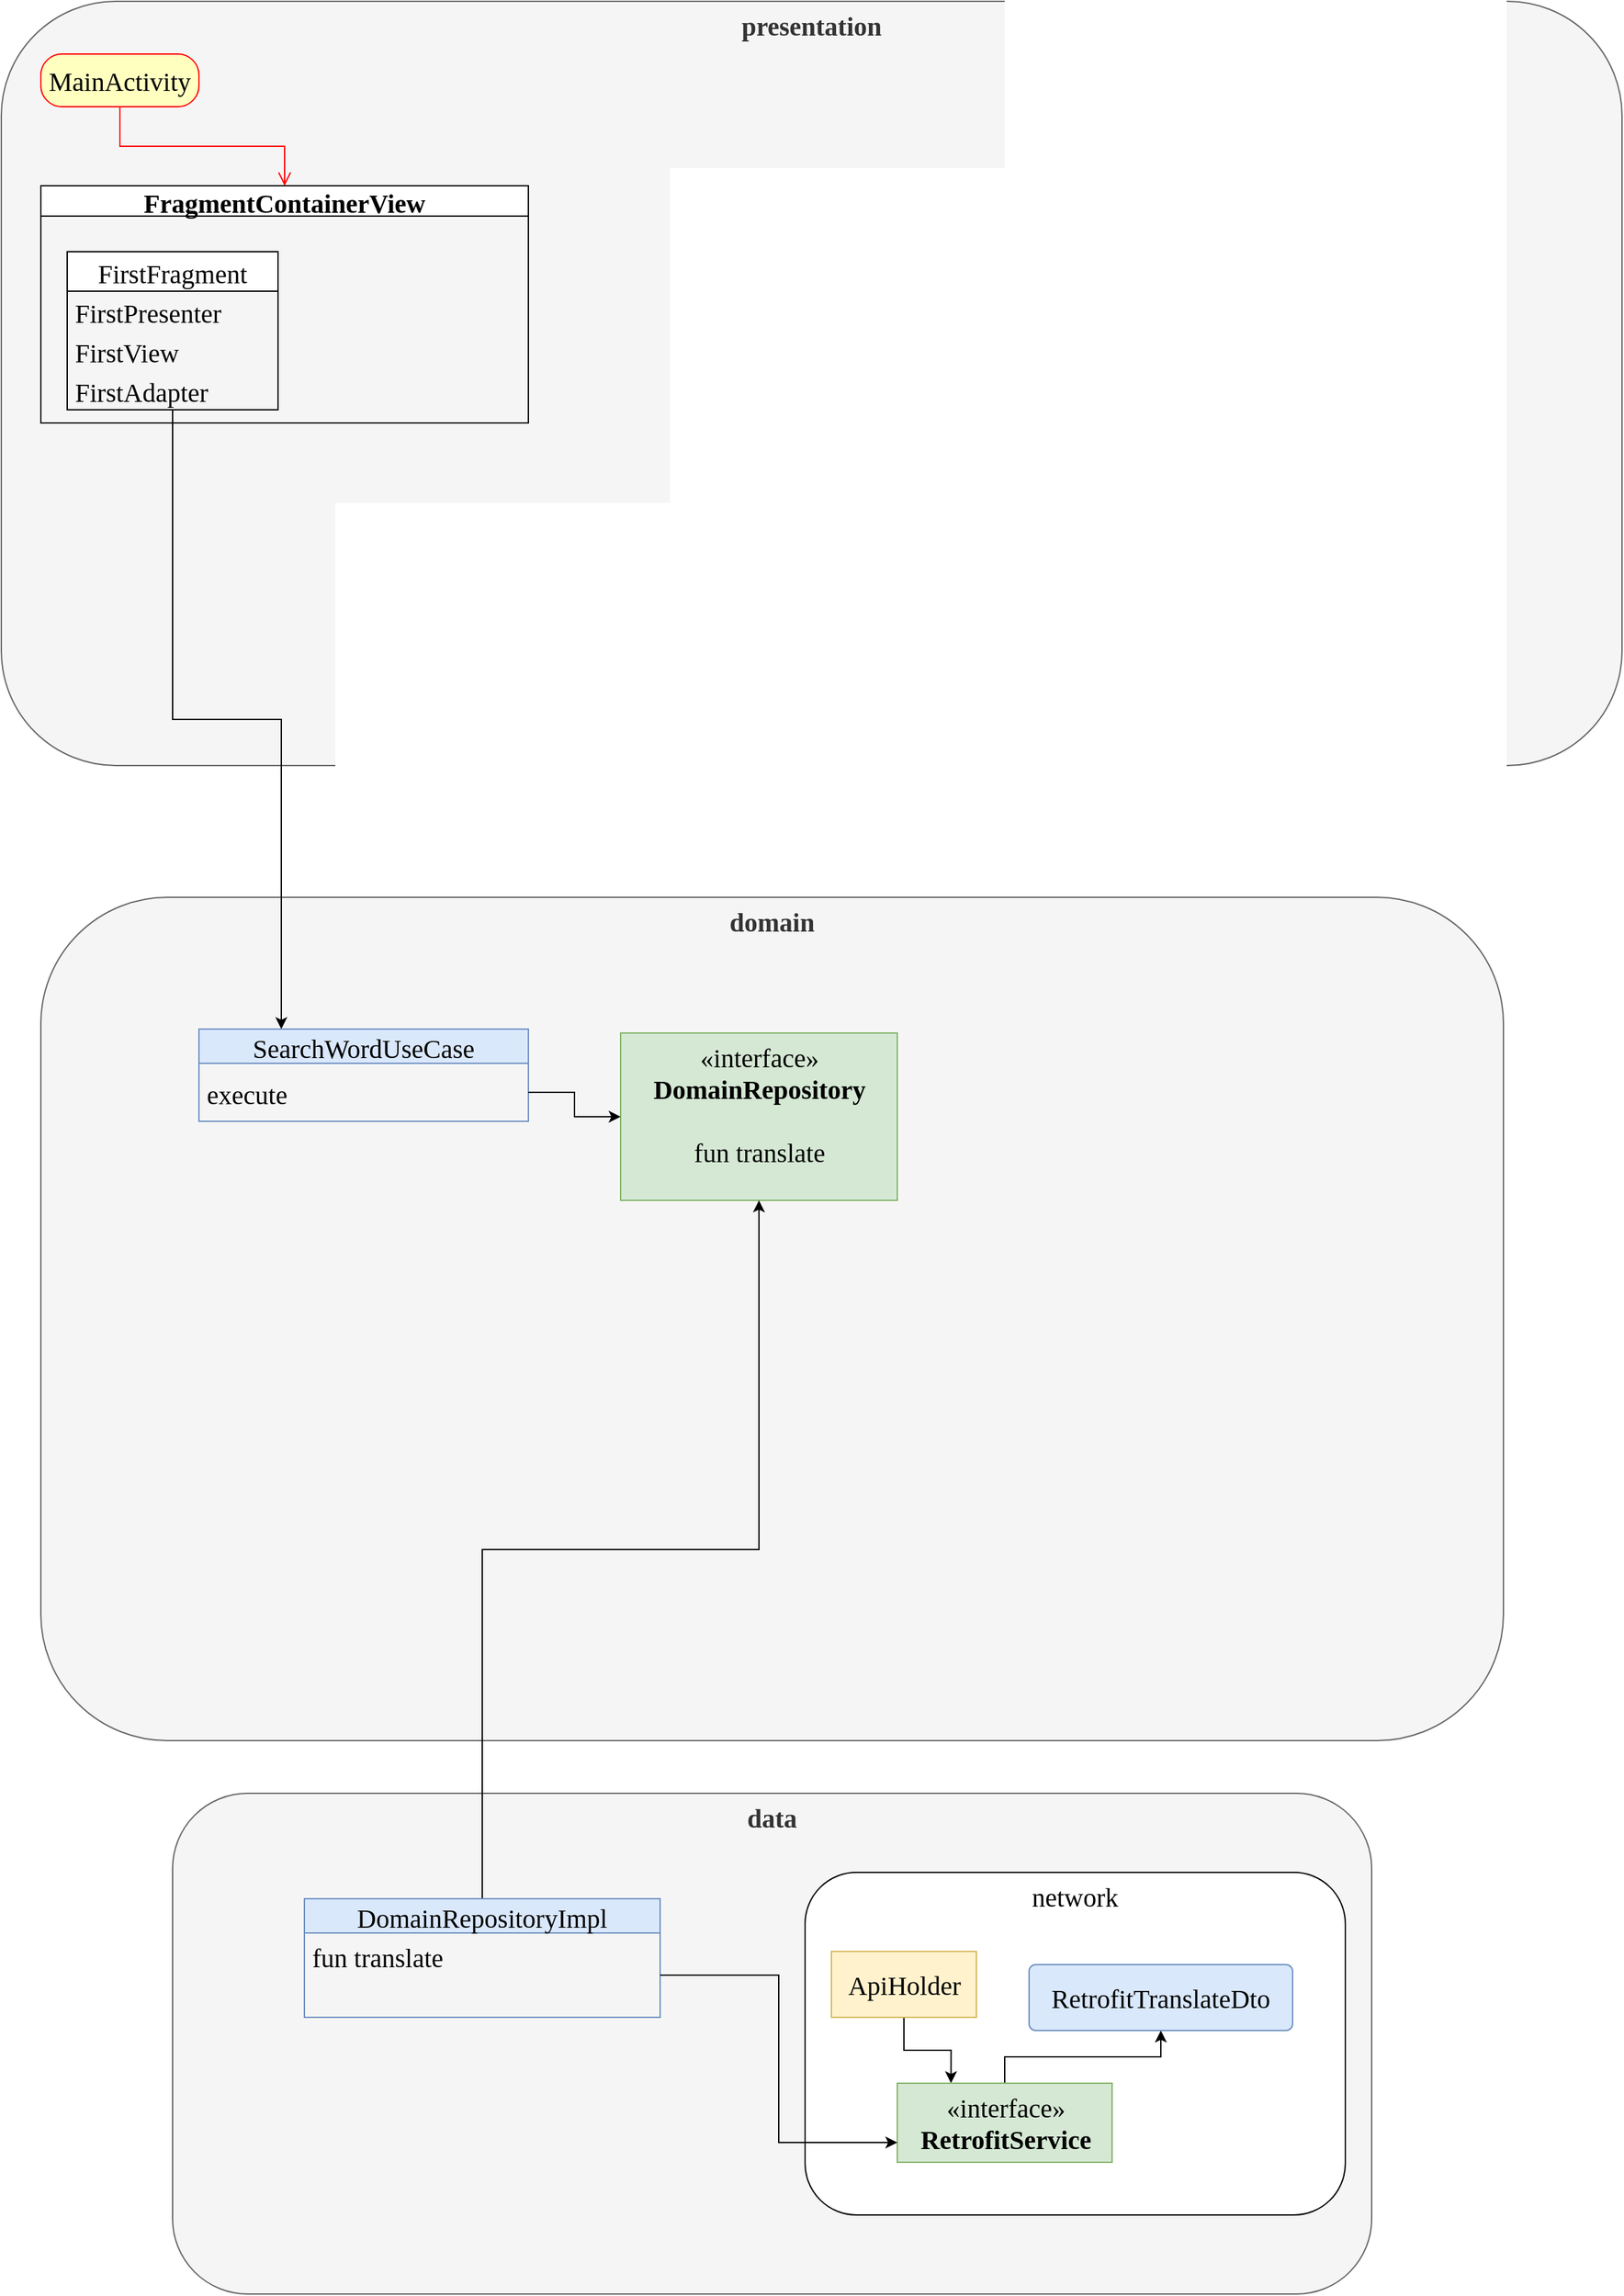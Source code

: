 <mxfile version="16.1.2" type="device"><diagram id="92ikUa6rzXuhu6g8R1mI" name="Страница 1"><mxGraphModel dx="1326" dy="872" grid="1" gridSize="10" guides="1" tooltips="1" connect="1" arrows="1" fold="1" page="1" pageScale="1" pageWidth="827" pageHeight="1169" math="0" shadow="0"><root><mxCell id="0"/><mxCell id="1" parent="0"/><mxCell id="JGQm5uHgoGlE1rQwsTEN-1" value="presentation" style="rounded=1;whiteSpace=wrap;html=1;fillColor=#f5f5f5;fontColor=#333333;strokeColor=#666666;fontFamily=Times New Roman;verticalAlign=top;fontStyle=1;fontSize=20;" vertex="1" parent="1"><mxGeometry x="80" y="100" width="1230" height="580" as="geometry"/></mxCell><mxCell id="JGQm5uHgoGlE1rQwsTEN-2" value="domain" style="rounded=1;whiteSpace=wrap;html=1;fillColor=#f5f5f5;fontColor=#333333;strokeColor=#666666;fontFamily=Times New Roman;verticalAlign=top;fontStyle=1;fontSize=20;" vertex="1" parent="1"><mxGeometry x="110" y="780" width="1110" height="640" as="geometry"/></mxCell><mxCell id="JGQm5uHgoGlE1rQwsTEN-3" value="data" style="rounded=1;whiteSpace=wrap;html=1;fillColor=#f5f5f5;fontColor=#333333;strokeColor=#666666;fontFamily=Times New Roman;verticalAlign=top;fontStyle=1;fontSize=20;" vertex="1" parent="1"><mxGeometry x="210" y="1460" width="910" height="380" as="geometry"/></mxCell><mxCell id="JGQm5uHgoGlE1rQwsTEN-4" value="MainActivity" style="rounded=1;whiteSpace=wrap;html=1;arcSize=40;fontColor=#000000;fillColor=#ffffc0;strokeColor=#ff0000;fontFamily=Times New Roman;fontSize=20;" vertex="1" parent="1"><mxGeometry x="110" y="140" width="120" height="40" as="geometry"/></mxCell><mxCell id="JGQm5uHgoGlE1rQwsTEN-5" value="" style="edgeStyle=orthogonalEdgeStyle;html=1;verticalAlign=bottom;endArrow=open;endSize=8;strokeColor=#ff0000;rounded=0;fontFamily=Times New Roman;fontSize=20;" edge="1" source="JGQm5uHgoGlE1rQwsTEN-4" parent="1" target="JGQm5uHgoGlE1rQwsTEN-10"><mxGeometry relative="1" as="geometry"><mxPoint x="414" y="250" as="targetPoint"/></mxGeometry></mxCell><mxCell id="JGQm5uHgoGlE1rQwsTEN-10" value="FragmentContainerView" style="swimlane;fontFamily=Times New Roman;fontSize=20;" vertex="1" parent="1"><mxGeometry x="110" y="240" width="370" height="180" as="geometry"/></mxCell><mxCell id="JGQm5uHgoGlE1rQwsTEN-47" style="edgeStyle=orthogonalEdgeStyle;rounded=0;orthogonalLoop=1;jettySize=auto;html=1;entryX=0.25;entryY=0;entryDx=0;entryDy=0;fontFamily=Times New Roman;fontSize=20;" edge="1" parent="1" source="JGQm5uHgoGlE1rQwsTEN-12" target="JGQm5uHgoGlE1rQwsTEN-18"><mxGeometry relative="1" as="geometry"/></mxCell><mxCell id="JGQm5uHgoGlE1rQwsTEN-12" value="FirstFragment" style="swimlane;fontStyle=0;childLayout=stackLayout;horizontal=1;startSize=30;horizontalStack=0;resizeParent=1;resizeParentMax=0;resizeLast=0;collapsible=1;marginBottom=0;fontFamily=Times New Roman;fontSize=20;" vertex="1" parent="1"><mxGeometry x="130" y="290" width="160" height="120" as="geometry"/></mxCell><mxCell id="JGQm5uHgoGlE1rQwsTEN-13" value="FirstPresenter" style="text;strokeColor=none;fillColor=none;align=left;verticalAlign=middle;spacingLeft=4;spacingRight=4;overflow=hidden;points=[[0,0.5],[1,0.5]];portConstraint=eastwest;rotatable=0;fontFamily=Times New Roman;fontSize=20;" vertex="1" parent="JGQm5uHgoGlE1rQwsTEN-12"><mxGeometry y="30" width="160" height="30" as="geometry"/></mxCell><mxCell id="JGQm5uHgoGlE1rQwsTEN-14" value="FirstView" style="text;strokeColor=none;fillColor=none;align=left;verticalAlign=middle;spacingLeft=4;spacingRight=4;overflow=hidden;points=[[0,0.5],[1,0.5]];portConstraint=eastwest;rotatable=0;fontFamily=Times New Roman;fontSize=20;" vertex="1" parent="JGQm5uHgoGlE1rQwsTEN-12"><mxGeometry y="60" width="160" height="30" as="geometry"/></mxCell><mxCell id="JGQm5uHgoGlE1rQwsTEN-15" value="FirstAdapter" style="text;strokeColor=none;fillColor=none;align=left;verticalAlign=middle;spacingLeft=4;spacingRight=4;overflow=hidden;points=[[0,0.5],[1,0.5]];portConstraint=eastwest;rotatable=0;fontFamily=Times New Roman;fontSize=20;" vertex="1" parent="JGQm5uHgoGlE1rQwsTEN-12"><mxGeometry y="90" width="160" height="30" as="geometry"/></mxCell><mxCell id="JGQm5uHgoGlE1rQwsTEN-18" value="SearchWordUseCase" style="swimlane;fontStyle=0;childLayout=stackLayout;horizontal=1;startSize=26;fillColor=#dae8fc;horizontalStack=0;resizeParent=1;resizeParentMax=0;resizeLast=0;collapsible=1;marginBottom=0;fontFamily=Times New Roman;fontSize=20;verticalAlign=middle;strokeColor=#6c8ebf;" vertex="1" parent="1"><mxGeometry x="230" y="880" width="250" height="70" as="geometry"/></mxCell><mxCell id="JGQm5uHgoGlE1rQwsTEN-19" value="execute" style="text;strokeColor=none;fillColor=none;align=left;verticalAlign=middle;spacingLeft=4;spacingRight=4;overflow=hidden;rotatable=0;points=[[0,0.5],[1,0.5]];portConstraint=eastwest;fontFamily=Times New Roman;fontSize=20;" vertex="1" parent="JGQm5uHgoGlE1rQwsTEN-18"><mxGeometry y="26" width="250" height="44" as="geometry"/></mxCell><mxCell id="JGQm5uHgoGlE1rQwsTEN-22" value="«interface»&lt;br&gt;&lt;b&gt;DomainRepository&lt;/b&gt;&lt;br&gt;&lt;br&gt;fun translate" style="html=1;fontFamily=Times New Roman;fontSize=20;verticalAlign=top;fillColor=#d5e8d4;strokeColor=#82b366;" vertex="1" parent="1"><mxGeometry x="550" y="883" width="210" height="127" as="geometry"/></mxCell><mxCell id="JGQm5uHgoGlE1rQwsTEN-24" style="edgeStyle=orthogonalEdgeStyle;rounded=0;orthogonalLoop=1;jettySize=auto;html=1;fontFamily=Times New Roman;fontSize=20;" edge="1" parent="1" source="JGQm5uHgoGlE1rQwsTEN-19" target="JGQm5uHgoGlE1rQwsTEN-22"><mxGeometry relative="1" as="geometry"/></mxCell><mxCell id="JGQm5uHgoGlE1rQwsTEN-31" style="edgeStyle=orthogonalEdgeStyle;rounded=0;orthogonalLoop=1;jettySize=auto;html=1;fontFamily=Times New Roman;fontSize=20;" edge="1" parent="1" source="JGQm5uHgoGlE1rQwsTEN-27" target="JGQm5uHgoGlE1rQwsTEN-22"><mxGeometry relative="1" as="geometry"/></mxCell><mxCell id="JGQm5uHgoGlE1rQwsTEN-27" value="DomainRepositoryImpl" style="swimlane;fontStyle=0;childLayout=stackLayout;horizontal=1;startSize=26;fillColor=#dae8fc;horizontalStack=0;resizeParent=1;resizeParentMax=0;resizeLast=0;collapsible=1;marginBottom=0;fontFamily=Times New Roman;fontSize=20;strokeColor=#6c8ebf;" vertex="1" parent="1"><mxGeometry x="310" y="1540" width="270" height="90" as="geometry"/></mxCell><mxCell id="JGQm5uHgoGlE1rQwsTEN-28" value="fun translate" style="text;strokeColor=none;fillColor=none;align=left;verticalAlign=top;spacingLeft=4;spacingRight=4;overflow=hidden;rotatable=0;points=[[0,0.5],[1,0.5]];portConstraint=eastwest;fontFamily=Times New Roman;fontSize=20;" vertex="1" parent="JGQm5uHgoGlE1rQwsTEN-27"><mxGeometry y="26" width="270" height="64" as="geometry"/></mxCell><mxCell id="JGQm5uHgoGlE1rQwsTEN-36" value="network" style="rounded=1;whiteSpace=wrap;html=1;fontFamily=Times New Roman;fontSize=20;verticalAlign=top;fontStyle=0" vertex="1" parent="1"><mxGeometry x="690" y="1520" width="410" height="260" as="geometry"/></mxCell><mxCell id="JGQm5uHgoGlE1rQwsTEN-45" style="edgeStyle=orthogonalEdgeStyle;rounded=0;orthogonalLoop=1;jettySize=auto;html=1;entryX=0.25;entryY=0;entryDx=0;entryDy=0;fontFamily=Times New Roman;fontSize=20;" edge="1" parent="1" source="JGQm5uHgoGlE1rQwsTEN-37" target="JGQm5uHgoGlE1rQwsTEN-38"><mxGeometry relative="1" as="geometry"/></mxCell><mxCell id="JGQm5uHgoGlE1rQwsTEN-37" value="ApiHolder" style="html=1;fontFamily=Times New Roman;fontSize=20;fillColor=#fff2cc;strokeColor=#d6b656;" vertex="1" parent="1"><mxGeometry x="710" y="1580" width="110" height="50" as="geometry"/></mxCell><mxCell id="JGQm5uHgoGlE1rQwsTEN-44" style="edgeStyle=orthogonalEdgeStyle;rounded=0;orthogonalLoop=1;jettySize=auto;html=1;entryX=0.5;entryY=1;entryDx=0;entryDy=0;fontFamily=Times New Roman;fontSize=20;" edge="1" parent="1" source="JGQm5uHgoGlE1rQwsTEN-38" target="JGQm5uHgoGlE1rQwsTEN-39"><mxGeometry relative="1" as="geometry"/></mxCell><mxCell id="JGQm5uHgoGlE1rQwsTEN-38" value="«interface»&lt;br&gt;&lt;b&gt;RetrofitService&lt;/b&gt;" style="html=1;fontFamily=Times New Roman;fontSize=20;fillColor=#d5e8d4;strokeColor=#82b366;" vertex="1" parent="1"><mxGeometry x="760" y="1680" width="163" height="60" as="geometry"/></mxCell><mxCell id="JGQm5uHgoGlE1rQwsTEN-39" value="RetrofitTranslateDto" style="rounded=1;arcSize=10;whiteSpace=wrap;html=1;align=center;fontFamily=Times New Roman;fontSize=20;fillColor=#dae8fc;strokeColor=#6c8ebf;" vertex="1" parent="1"><mxGeometry x="860" y="1590" width="200" height="50" as="geometry"/></mxCell><mxCell id="JGQm5uHgoGlE1rQwsTEN-43" style="edgeStyle=orthogonalEdgeStyle;rounded=0;orthogonalLoop=1;jettySize=auto;html=1;entryX=0;entryY=0.75;entryDx=0;entryDy=0;fontFamily=Times New Roman;fontSize=20;" edge="1" parent="1" source="JGQm5uHgoGlE1rQwsTEN-28" target="JGQm5uHgoGlE1rQwsTEN-38"><mxGeometry relative="1" as="geometry"/></mxCell></root></mxGraphModel></diagram></mxfile>